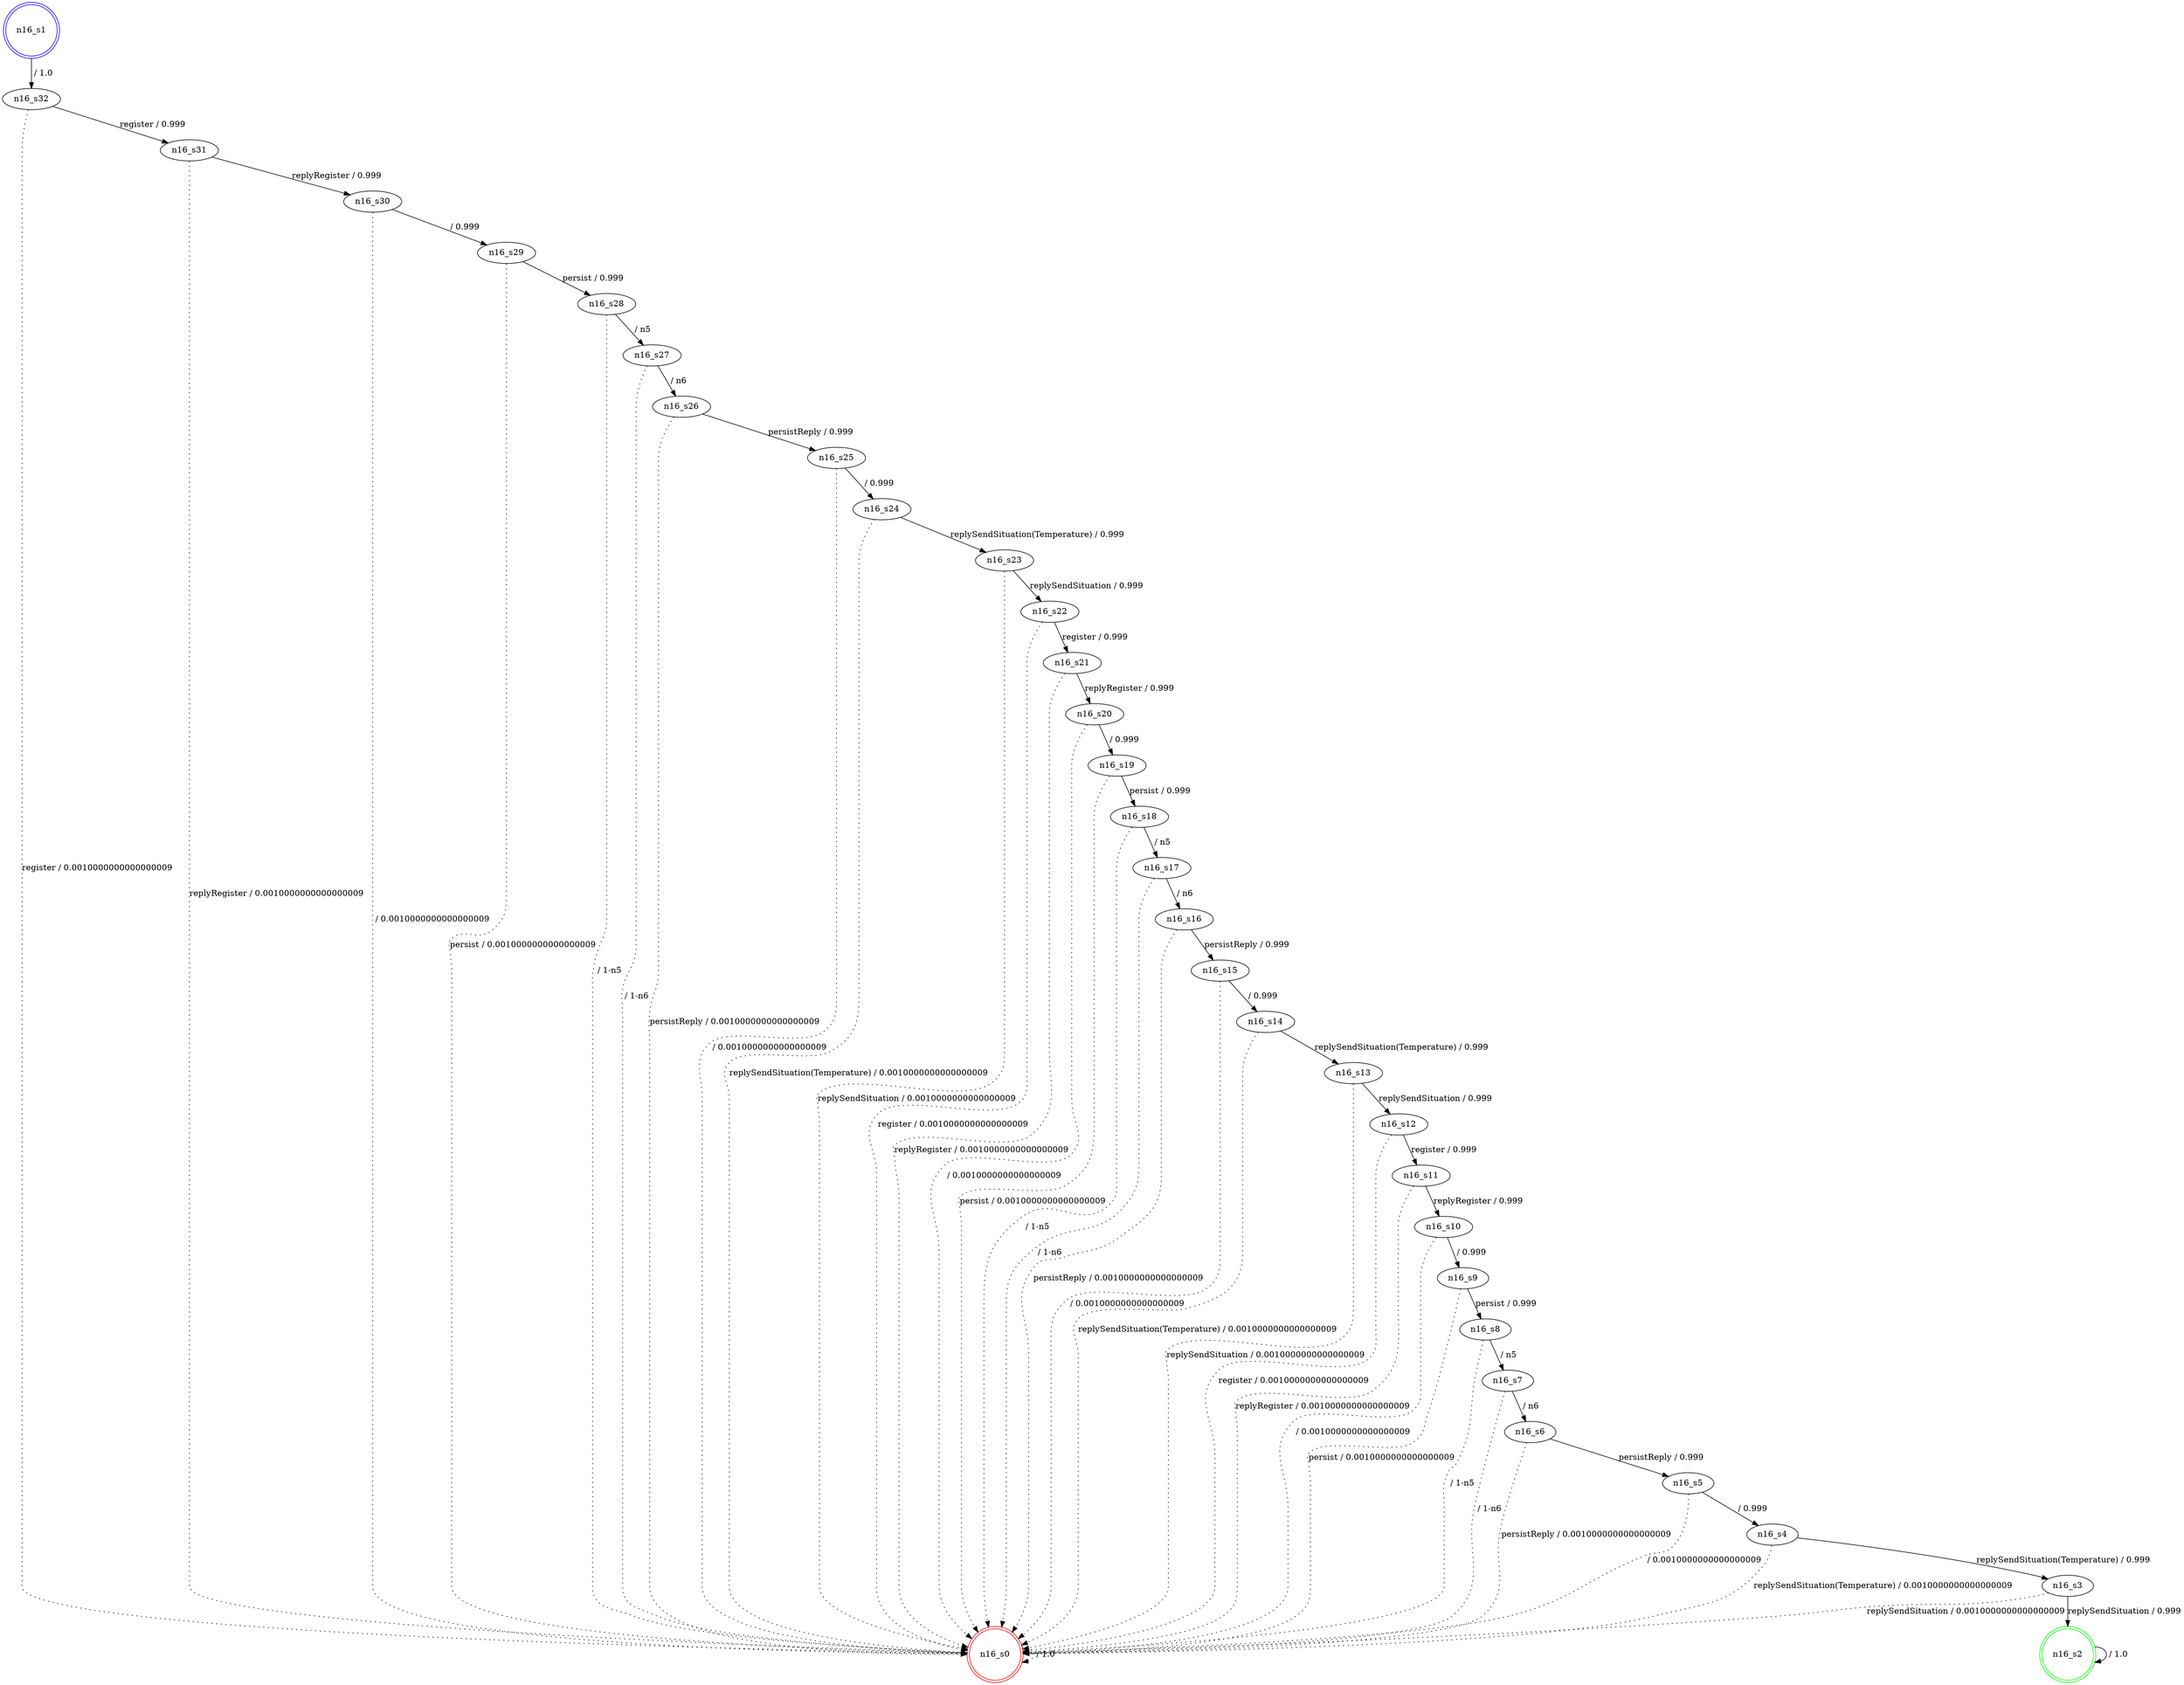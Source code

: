 digraph graphname {
n16_s0 [label="n16_s0",color=red,shape=doublecircle ];
n16_s1 [label="n16_s1",color=blue,shape=doublecircle ];
n16_s2 [label="n16_s2",color=green,shape=doublecircle ];
n16_s3 [label="n16_s3" ];
n16_s4 [label="n16_s4" ];
n16_s5 [label="n16_s5" ];
n16_s6 [label="n16_s6" ];
n16_s7 [label="n16_s7" ];
n16_s8 [label="n16_s8" ];
n16_s9 [label="n16_s9" ];
n16_s10 [label="n16_s10" ];
n16_s11 [label="n16_s11" ];
n16_s12 [label="n16_s12" ];
n16_s13 [label="n16_s13" ];
n16_s14 [label="n16_s14" ];
n16_s15 [label="n16_s15" ];
n16_s16 [label="n16_s16" ];
n16_s17 [label="n16_s17" ];
n16_s18 [label="n16_s18" ];
n16_s19 [label="n16_s19" ];
n16_s20 [label="n16_s20" ];
n16_s21 [label="n16_s21" ];
n16_s22 [label="n16_s22" ];
n16_s23 [label="n16_s23" ];
n16_s24 [label="n16_s24" ];
n16_s25 [label="n16_s25" ];
n16_s26 [label="n16_s26" ];
n16_s27 [label="n16_s27" ];
n16_s28 [label="n16_s28" ];
n16_s29 [label="n16_s29" ];
n16_s30 [label="n16_s30" ];
n16_s31 [label="n16_s31" ];
n16_s32 [label="n16_s32" ];
n16_s0 -> n16_s0 [label=" / 1.0", style=dotted];
n16_s1 -> n16_s32 [label=" / 1.0"];
n16_s2 -> n16_s2 [label=" / 1.0"];
n16_s3 -> n16_s2 [label="replySendSituation / 0.999"];
n16_s3 -> n16_s0 [label="replySendSituation / 0.0010000000000000009", style=dotted];
n16_s4 -> n16_s3 [label="replySendSituation(Temperature) / 0.999"];
n16_s4 -> n16_s0 [label="replySendSituation(Temperature) / 0.0010000000000000009", style=dotted];
n16_s5 -> n16_s4 [label=" / 0.999"];
n16_s5 -> n16_s0 [label=" / 0.0010000000000000009", style=dotted];
n16_s6 -> n16_s5 [label="persistReply / 0.999"];
n16_s6 -> n16_s0 [label="persistReply / 0.0010000000000000009", style=dotted];
n16_s7 -> n16_s6 [label=" / n6"];
n16_s7 -> n16_s0 [label=" / 1-n6", style=dotted];
n16_s8 -> n16_s7 [label=" / n5"];
n16_s8 -> n16_s0 [label=" / 1-n5", style=dotted];
n16_s9 -> n16_s8 [label="persist / 0.999"];
n16_s9 -> n16_s0 [label="persist / 0.0010000000000000009", style=dotted];
n16_s10 -> n16_s9 [label=" / 0.999"];
n16_s10 -> n16_s0 [label=" / 0.0010000000000000009", style=dotted];
n16_s11 -> n16_s10 [label="replyRegister / 0.999"];
n16_s11 -> n16_s0 [label="replyRegister / 0.0010000000000000009", style=dotted];
n16_s12 -> n16_s11 [label="register / 0.999"];
n16_s12 -> n16_s0 [label="register / 0.0010000000000000009", style=dotted];
n16_s13 -> n16_s12 [label="replySendSituation / 0.999"];
n16_s13 -> n16_s0 [label="replySendSituation / 0.0010000000000000009", style=dotted];
n16_s14 -> n16_s13 [label="replySendSituation(Temperature) / 0.999"];
n16_s14 -> n16_s0 [label="replySendSituation(Temperature) / 0.0010000000000000009", style=dotted];
n16_s15 -> n16_s14 [label=" / 0.999"];
n16_s15 -> n16_s0 [label=" / 0.0010000000000000009", style=dotted];
n16_s16 -> n16_s15 [label="persistReply / 0.999"];
n16_s16 -> n16_s0 [label="persistReply / 0.0010000000000000009", style=dotted];
n16_s17 -> n16_s16 [label=" / n6"];
n16_s17 -> n16_s0 [label=" / 1-n6", style=dotted];
n16_s18 -> n16_s17 [label=" / n5"];
n16_s18 -> n16_s0 [label=" / 1-n5", style=dotted];
n16_s19 -> n16_s18 [label="persist / 0.999"];
n16_s19 -> n16_s0 [label="persist / 0.0010000000000000009", style=dotted];
n16_s20 -> n16_s19 [label=" / 0.999"];
n16_s20 -> n16_s0 [label=" / 0.0010000000000000009", style=dotted];
n16_s21 -> n16_s20 [label="replyRegister / 0.999"];
n16_s21 -> n16_s0 [label="replyRegister / 0.0010000000000000009", style=dotted];
n16_s22 -> n16_s21 [label="register / 0.999"];
n16_s22 -> n16_s0 [label="register / 0.0010000000000000009", style=dotted];
n16_s23 -> n16_s22 [label="replySendSituation / 0.999"];
n16_s23 -> n16_s0 [label="replySendSituation / 0.0010000000000000009", style=dotted];
n16_s24 -> n16_s23 [label="replySendSituation(Temperature) / 0.999"];
n16_s24 -> n16_s0 [label="replySendSituation(Temperature) / 0.0010000000000000009", style=dotted];
n16_s25 -> n16_s24 [label=" / 0.999"];
n16_s25 -> n16_s0 [label=" / 0.0010000000000000009", style=dotted];
n16_s26 -> n16_s25 [label="persistReply / 0.999"];
n16_s26 -> n16_s0 [label="persistReply / 0.0010000000000000009", style=dotted];
n16_s27 -> n16_s26 [label=" / n6"];
n16_s27 -> n16_s0 [label=" / 1-n6", style=dotted];
n16_s28 -> n16_s27 [label=" / n5"];
n16_s28 -> n16_s0 [label=" / 1-n5", style=dotted];
n16_s29 -> n16_s28 [label="persist / 0.999"];
n16_s29 -> n16_s0 [label="persist / 0.0010000000000000009", style=dotted];
n16_s30 -> n16_s29 [label=" / 0.999"];
n16_s30 -> n16_s0 [label=" / 0.0010000000000000009", style=dotted];
n16_s31 -> n16_s30 [label="replyRegister / 0.999"];
n16_s31 -> n16_s0 [label="replyRegister / 0.0010000000000000009", style=dotted];
n16_s32 -> n16_s31 [label="register / 0.999"];
n16_s32 -> n16_s0 [label="register / 0.0010000000000000009", style=dotted];
}